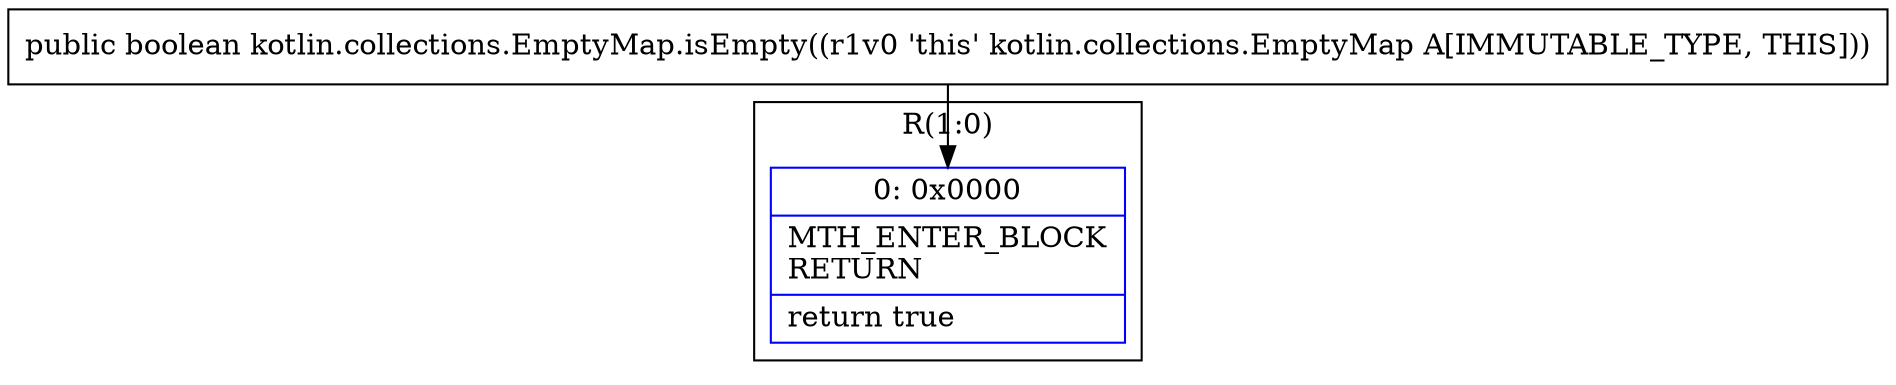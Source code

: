 digraph "CFG forkotlin.collections.EmptyMap.isEmpty()Z" {
subgraph cluster_Region_808430868 {
label = "R(1:0)";
node [shape=record,color=blue];
Node_0 [shape=record,label="{0\:\ 0x0000|MTH_ENTER_BLOCK\lRETURN\l|return true\l}"];
}
MethodNode[shape=record,label="{public boolean kotlin.collections.EmptyMap.isEmpty((r1v0 'this' kotlin.collections.EmptyMap A[IMMUTABLE_TYPE, THIS])) }"];
MethodNode -> Node_0;
}


